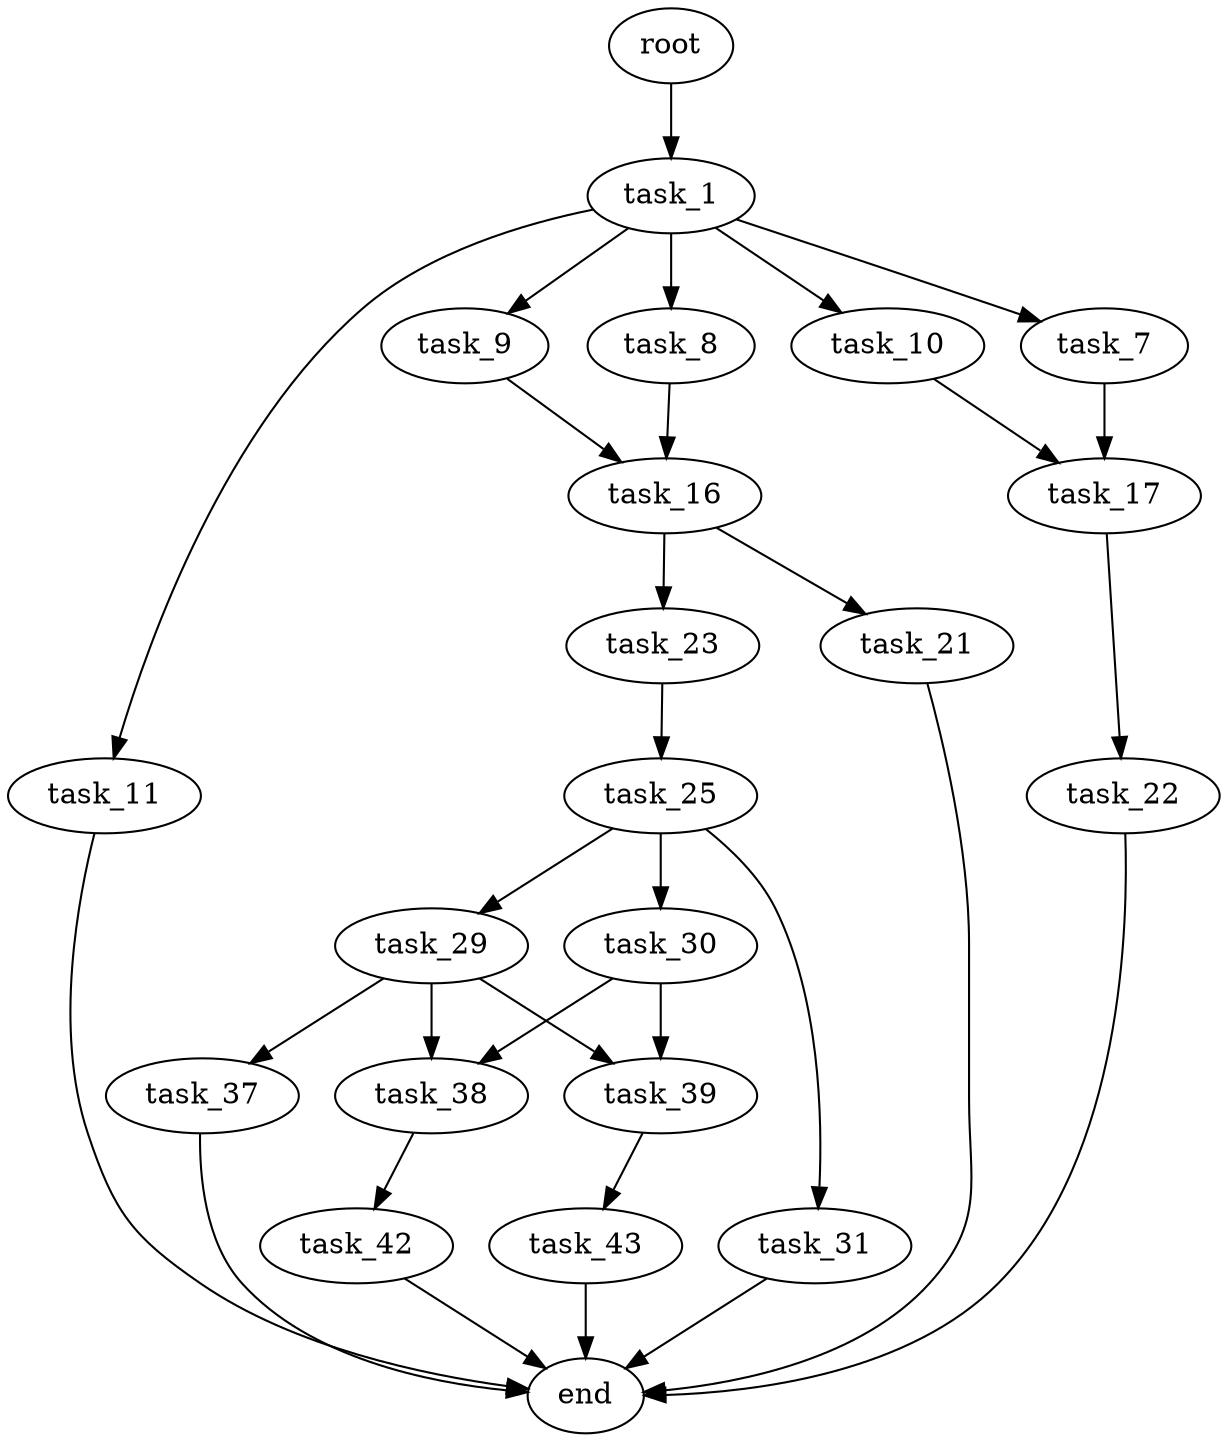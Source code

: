 digraph G {
  root [size="0.000000"];
  task_1 [size="811251922.000000"];
  task_7 [size="28131612707.000000"];
  task_8 [size="1073741824000.000000"];
  task_9 [size="231928233984.000000"];
  task_10 [size="365123337747.000000"];
  task_11 [size="19165144268.000000"];
  task_17 [size="16919114034.000000"];
  task_16 [size="3185167962.000000"];
  end [size="0.000000"];
  task_21 [size="913308955.000000"];
  task_23 [size="3751273609.000000"];
  task_22 [size="463115365178.000000"];
  task_25 [size="134217728000.000000"];
  task_29 [size="2290564255.000000"];
  task_30 [size="1051514223.000000"];
  task_31 [size="549755813888.000000"];
  task_37 [size="549755813888.000000"];
  task_38 [size="221907413362.000000"];
  task_39 [size="368293445632.000000"];
  task_42 [size="15420240929.000000"];
  task_43 [size="8589934592.000000"];

  root -> task_1 [size="1.000000"];
  task_1 -> task_7 [size="33554432.000000"];
  task_1 -> task_8 [size="33554432.000000"];
  task_1 -> task_9 [size="33554432.000000"];
  task_1 -> task_10 [size="33554432.000000"];
  task_1 -> task_11 [size="33554432.000000"];
  task_7 -> task_17 [size="33554432.000000"];
  task_8 -> task_16 [size="838860800.000000"];
  task_9 -> task_16 [size="301989888.000000"];
  task_10 -> task_17 [size="301989888.000000"];
  task_11 -> end [size="1.000000"];
  task_17 -> task_22 [size="536870912.000000"];
  task_16 -> task_21 [size="134217728.000000"];
  task_16 -> task_23 [size="134217728.000000"];
  task_21 -> end [size="1.000000"];
  task_23 -> task_25 [size="301989888.000000"];
  task_22 -> end [size="1.000000"];
  task_25 -> task_29 [size="209715200.000000"];
  task_25 -> task_30 [size="209715200.000000"];
  task_25 -> task_31 [size="209715200.000000"];
  task_29 -> task_37 [size="209715200.000000"];
  task_29 -> task_38 [size="209715200.000000"];
  task_29 -> task_39 [size="209715200.000000"];
  task_30 -> task_38 [size="33554432.000000"];
  task_30 -> task_39 [size="33554432.000000"];
  task_31 -> end [size="1.000000"];
  task_37 -> end [size="1.000000"];
  task_38 -> task_42 [size="679477248.000000"];
  task_39 -> task_43 [size="411041792.000000"];
  task_42 -> end [size="1.000000"];
  task_43 -> end [size="1.000000"];
}

